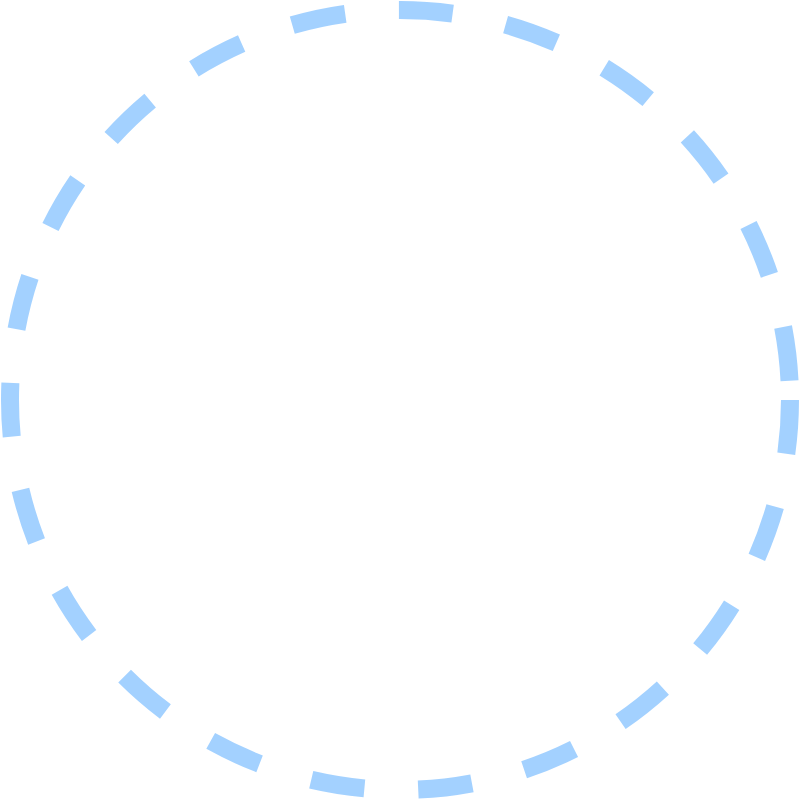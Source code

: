 <mxfile version="12.8.2" type="github">
  <diagram id="AQYtgXFm_w9sF8LbF3-G" name="Page-1">
    <mxGraphModel dx="903" dy="623" grid="0" gridSize="10" guides="1" tooltips="1" connect="1" arrows="1" fold="1" page="0" pageScale="1" pageWidth="827" pageHeight="1169" math="0" shadow="0">
      <root>
        <mxCell id="0" />
        <mxCell id="1" parent="0" />
        <mxCell id="uxpfEsC84P-XrXVZAXns-1" value="" style="ellipse;whiteSpace=wrap;html=1;aspect=fixed;fillColor=none;strokeColor=#66B2FF;dashed=1;strokeWidth=9;shadow=0;perimeterSpacing=2;opacity=60;" vertex="1" parent="1">
          <mxGeometry x="160" y="100" width="390" height="390" as="geometry" />
        </mxCell>
      </root>
    </mxGraphModel>
  </diagram>
</mxfile>
